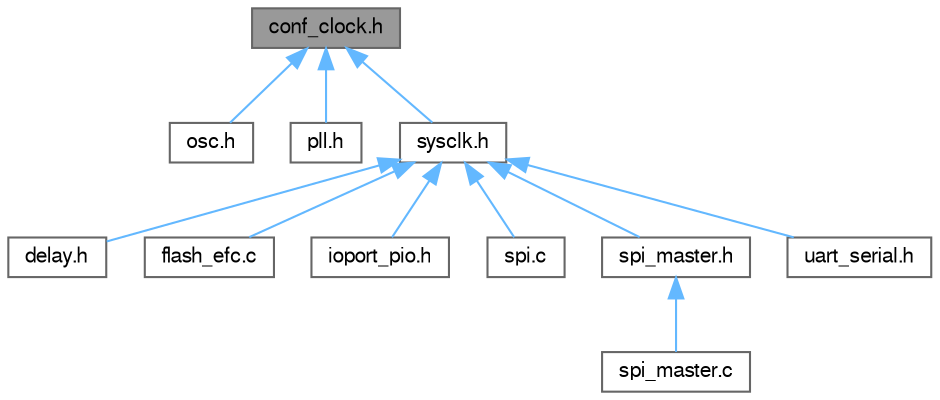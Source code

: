 digraph "conf_clock.h"
{
 // LATEX_PDF_SIZE
  bgcolor="transparent";
  edge [fontname=FreeSans,fontsize=10,labelfontname=FreeSans,labelfontsize=10];
  node [fontname=FreeSans,fontsize=10,shape=box,height=0.2,width=0.4];
  Node1 [label="conf_clock.h",height=0.2,width=0.4,color="gray40", fillcolor="grey60", style="filled", fontcolor="black",tooltip="SAME70 clock configuration."];
  Node1 -> Node2 [dir="back",color="steelblue1",style="solid"];
  Node2 [label="osc.h",height=0.2,width=0.4,color="grey40", fillcolor="white", style="filled",URL="$osc_8h.html",tooltip="Oscillator management."];
  Node1 -> Node3 [dir="back",color="steelblue1",style="solid"];
  Node3 [label="pll.h",height=0.2,width=0.4,color="grey40", fillcolor="white", style="filled",URL="$pll_8h.html",tooltip="PLL management."];
  Node1 -> Node4 [dir="back",color="steelblue1",style="solid"];
  Node4 [label="sysclk.h",height=0.2,width=0.4,color="grey40", fillcolor="white", style="filled",URL="$sysclk_8h.html",tooltip="System clock management."];
  Node4 -> Node5 [dir="back",color="steelblue1",style="solid"];
  Node5 [label="delay.h",height=0.2,width=0.4,color="grey40", fillcolor="white", style="filled",URL="$delay_8h.html",tooltip="Common Delay Service."];
  Node4 -> Node6 [dir="back",color="steelblue1",style="solid"];
  Node6 [label="flash_efc.c",height=0.2,width=0.4,color="grey40", fillcolor="white", style="filled",URL="$flash__efc_8c.html",tooltip="Embedded Flash service for SAM."];
  Node4 -> Node7 [dir="back",color="steelblue1",style="solid"];
  Node7 [label="ioport_pio.h",height=0.2,width=0.4,color="grey40", fillcolor="white", style="filled",URL="$ioport__pio_8h.html",tooltip="SAM architecture specific IOPORT service implementation header file."];
  Node4 -> Node8 [dir="back",color="steelblue1",style="solid"];
  Node8 [label="spi.c",height=0.2,width=0.4,color="grey40", fillcolor="white", style="filled",URL="$spi_8c.html",tooltip="Serial Peripheral Interface (SPI) driver for SAM."];
  Node4 -> Node9 [dir="back",color="steelblue1",style="solid"];
  Node9 [label="spi_master.h",height=0.2,width=0.4,color="grey40", fillcolor="white", style="filled",URL="$sam__spi_2spi__master_8h.html",tooltip="SPI master common service for SAM."];
  Node9 -> Node10 [dir="back",color="steelblue1",style="solid"];
  Node10 [label="spi_master.c",height=0.2,width=0.4,color="grey40", fillcolor="white", style="filled",URL="$spi__master_8c.html",tooltip="SPI master common service for SAM."];
  Node4 -> Node11 [dir="back",color="steelblue1",style="solid"];
  Node11 [label="uart_serial.h",height=0.2,width=0.4,color="grey40", fillcolor="white", style="filled",URL="$uart__serial_8h.html",tooltip="Uart Serial for SAM."];
}
